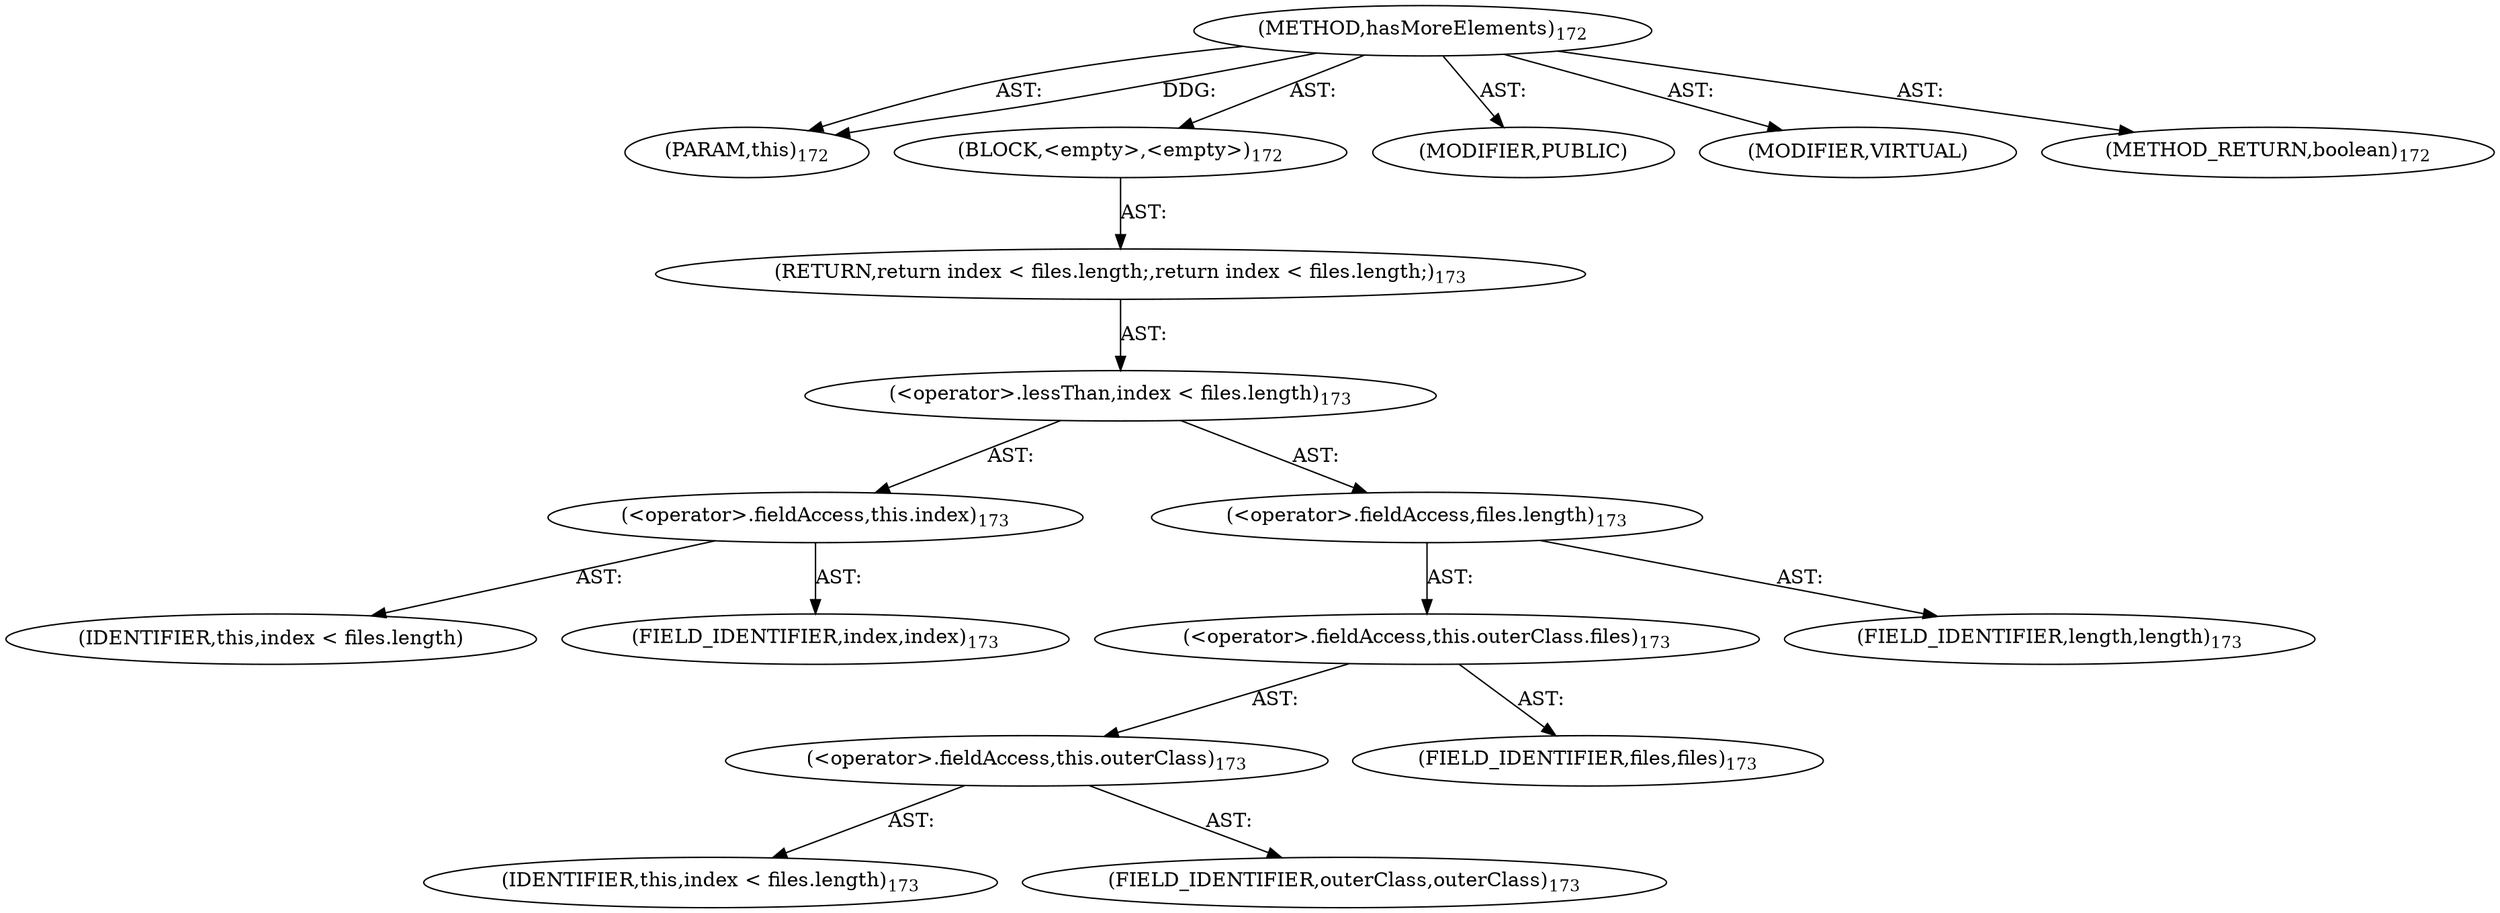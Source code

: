 digraph "hasMoreElements" {  
"111669149703" [label = <(METHOD,hasMoreElements)<SUB>172</SUB>> ]
"115964117007" [label = <(PARAM,this)<SUB>172</SUB>> ]
"25769803790" [label = <(BLOCK,&lt;empty&gt;,&lt;empty&gt;)<SUB>172</SUB>> ]
"146028888066" [label = <(RETURN,return index &lt; files.length;,return index &lt; files.length;)<SUB>173</SUB>> ]
"30064771150" [label = <(&lt;operator&gt;.lessThan,index &lt; files.length)<SUB>173</SUB>> ]
"30064771151" [label = <(&lt;operator&gt;.fieldAccess,this.index)<SUB>173</SUB>> ]
"68719476808" [label = <(IDENTIFIER,this,index &lt; files.length)> ]
"55834574860" [label = <(FIELD_IDENTIFIER,index,index)<SUB>173</SUB>> ]
"30064771152" [label = <(&lt;operator&gt;.fieldAccess,files.length)<SUB>173</SUB>> ]
"30064771153" [label = <(&lt;operator&gt;.fieldAccess,this.outerClass.files)<SUB>173</SUB>> ]
"30064771154" [label = <(&lt;operator&gt;.fieldAccess,this.outerClass)<SUB>173</SUB>> ]
"68719476809" [label = <(IDENTIFIER,this,index &lt; files.length)<SUB>173</SUB>> ]
"55834574861" [label = <(FIELD_IDENTIFIER,outerClass,outerClass)<SUB>173</SUB>> ]
"55834574862" [label = <(FIELD_IDENTIFIER,files,files)<SUB>173</SUB>> ]
"55834574863" [label = <(FIELD_IDENTIFIER,length,length)<SUB>173</SUB>> ]
"133143986198" [label = <(MODIFIER,PUBLIC)> ]
"133143986199" [label = <(MODIFIER,VIRTUAL)> ]
"128849018887" [label = <(METHOD_RETURN,boolean)<SUB>172</SUB>> ]
  "111669149703" -> "115964117007"  [ label = "AST: "] 
  "111669149703" -> "25769803790"  [ label = "AST: "] 
  "111669149703" -> "133143986198"  [ label = "AST: "] 
  "111669149703" -> "133143986199"  [ label = "AST: "] 
  "111669149703" -> "128849018887"  [ label = "AST: "] 
  "25769803790" -> "146028888066"  [ label = "AST: "] 
  "146028888066" -> "30064771150"  [ label = "AST: "] 
  "30064771150" -> "30064771151"  [ label = "AST: "] 
  "30064771150" -> "30064771152"  [ label = "AST: "] 
  "30064771151" -> "68719476808"  [ label = "AST: "] 
  "30064771151" -> "55834574860"  [ label = "AST: "] 
  "30064771152" -> "30064771153"  [ label = "AST: "] 
  "30064771152" -> "55834574863"  [ label = "AST: "] 
  "30064771153" -> "30064771154"  [ label = "AST: "] 
  "30064771153" -> "55834574862"  [ label = "AST: "] 
  "30064771154" -> "68719476809"  [ label = "AST: "] 
  "30064771154" -> "55834574861"  [ label = "AST: "] 
  "111669149703" -> "115964117007"  [ label = "DDG: "] 
}
